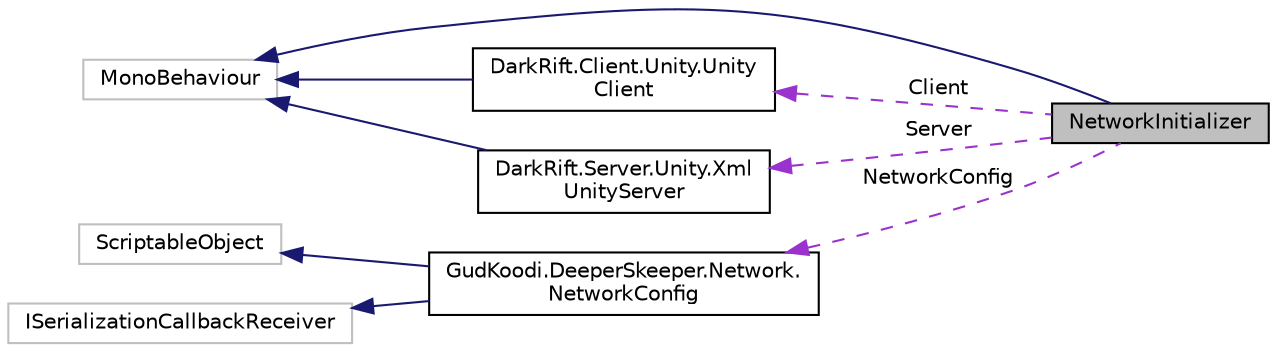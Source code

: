 digraph "NetworkInitializer"
{
 // LATEX_PDF_SIZE
  edge [fontname="Helvetica",fontsize="10",labelfontname="Helvetica",labelfontsize="10"];
  node [fontname="Helvetica",fontsize="10",shape=record];
  rankdir="LR";
  Node1 [label="NetworkInitializer",height=0.2,width=0.4,color="black", fillcolor="grey75", style="filled", fontcolor="black",tooltip=" "];
  Node2 -> Node1 [dir="back",color="midnightblue",fontsize="10",style="solid"];
  Node2 [label="MonoBehaviour",height=0.2,width=0.4,color="grey75", fillcolor="white", style="filled",tooltip=" "];
  Node3 -> Node1 [dir="back",color="darkorchid3",fontsize="10",style="dashed",label=" NetworkConfig" ];
  Node3 [label="GudKoodi.DeeperSkeeper.Network.\lNetworkConfig",height=0.2,width=0.4,color="black", fillcolor="white", style="filled",URL="$class_gud_koodi_1_1_deeper_skeeper_1_1_network_1_1_network_config.html",tooltip=" "];
  Node4 -> Node3 [dir="back",color="midnightblue",fontsize="10",style="solid"];
  Node4 [label="ScriptableObject",height=0.2,width=0.4,color="grey75", fillcolor="white", style="filled",tooltip=" "];
  Node5 -> Node3 [dir="back",color="midnightblue",fontsize="10",style="solid"];
  Node5 [label="ISerializationCallbackReceiver",height=0.2,width=0.4,color="grey75", fillcolor="white", style="filled",tooltip=" "];
  Node6 -> Node1 [dir="back",color="darkorchid3",fontsize="10",style="dashed",label=" Client" ];
  Node6 [label="DarkRift.Client.Unity.Unity\lClient",height=0.2,width=0.4,color="black", fillcolor="white", style="filled",URL="$class_dark_rift_1_1_client_1_1_unity_1_1_unity_client.html",tooltip=" "];
  Node2 -> Node6 [dir="back",color="midnightblue",fontsize="10",style="solid"];
  Node7 -> Node1 [dir="back",color="darkorchid3",fontsize="10",style="dashed",label=" Server" ];
  Node7 [label="DarkRift.Server.Unity.Xml\lUnityServer",height=0.2,width=0.4,color="black", fillcolor="white", style="filled",URL="$class_dark_rift_1_1_server_1_1_unity_1_1_xml_unity_server.html",tooltip=" "];
  Node2 -> Node7 [dir="back",color="midnightblue",fontsize="10",style="solid"];
}
